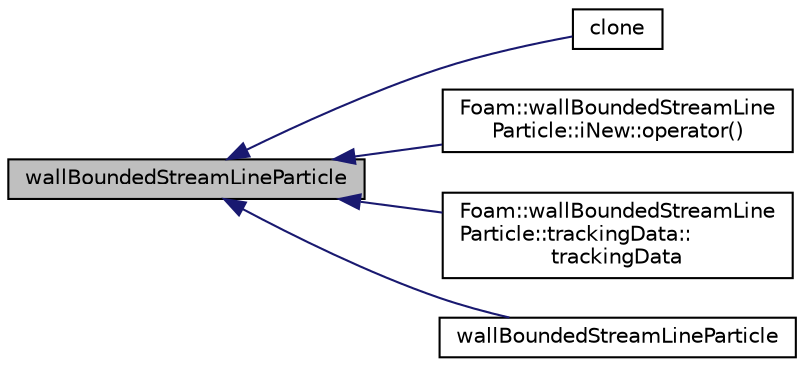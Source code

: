 digraph "wallBoundedStreamLineParticle"
{
  bgcolor="transparent";
  edge [fontname="Helvetica",fontsize="10",labelfontname="Helvetica",labelfontsize="10"];
  node [fontname="Helvetica",fontsize="10",shape=record];
  rankdir="LR";
  Node1 [label="wallBoundedStreamLineParticle",height=0.2,width=0.4,color="black", fillcolor="grey75", style="filled", fontcolor="black"];
  Node1 -> Node2 [dir="back",color="midnightblue",fontsize="10",style="solid",fontname="Helvetica"];
  Node2 [label="clone",height=0.2,width=0.4,color="black",URL="$a02926.html#ac58a7a8e398de4902e9f2a4ff07316df",tooltip="Construct and return a clone. "];
  Node1 -> Node3 [dir="back",color="midnightblue",fontsize="10",style="solid",fontname="Helvetica"];
  Node3 [label="Foam::wallBoundedStreamLine\lParticle::iNew::operator()",height=0.2,width=0.4,color="black",URL="$a01105.html#add51e6c38912dc2d707ef6a9984b1fa0"];
  Node1 -> Node4 [dir="back",color="midnightblue",fontsize="10",style="solid",fontname="Helvetica"];
  Node4 [label="Foam::wallBoundedStreamLine\lParticle::trackingData::\ltrackingData",height=0.2,width=0.4,color="black",URL="$a02728.html#a33b3395463fa2263d8e0ff0cd099def6"];
  Node1 -> Node5 [dir="back",color="midnightblue",fontsize="10",style="solid",fontname="Helvetica"];
  Node5 [label="wallBoundedStreamLineParticle",height=0.2,width=0.4,color="black",URL="$a02926.html#aad4c73eec8cf627be8df08e6dae60e1e",tooltip="Construct from Istream. "];
}
